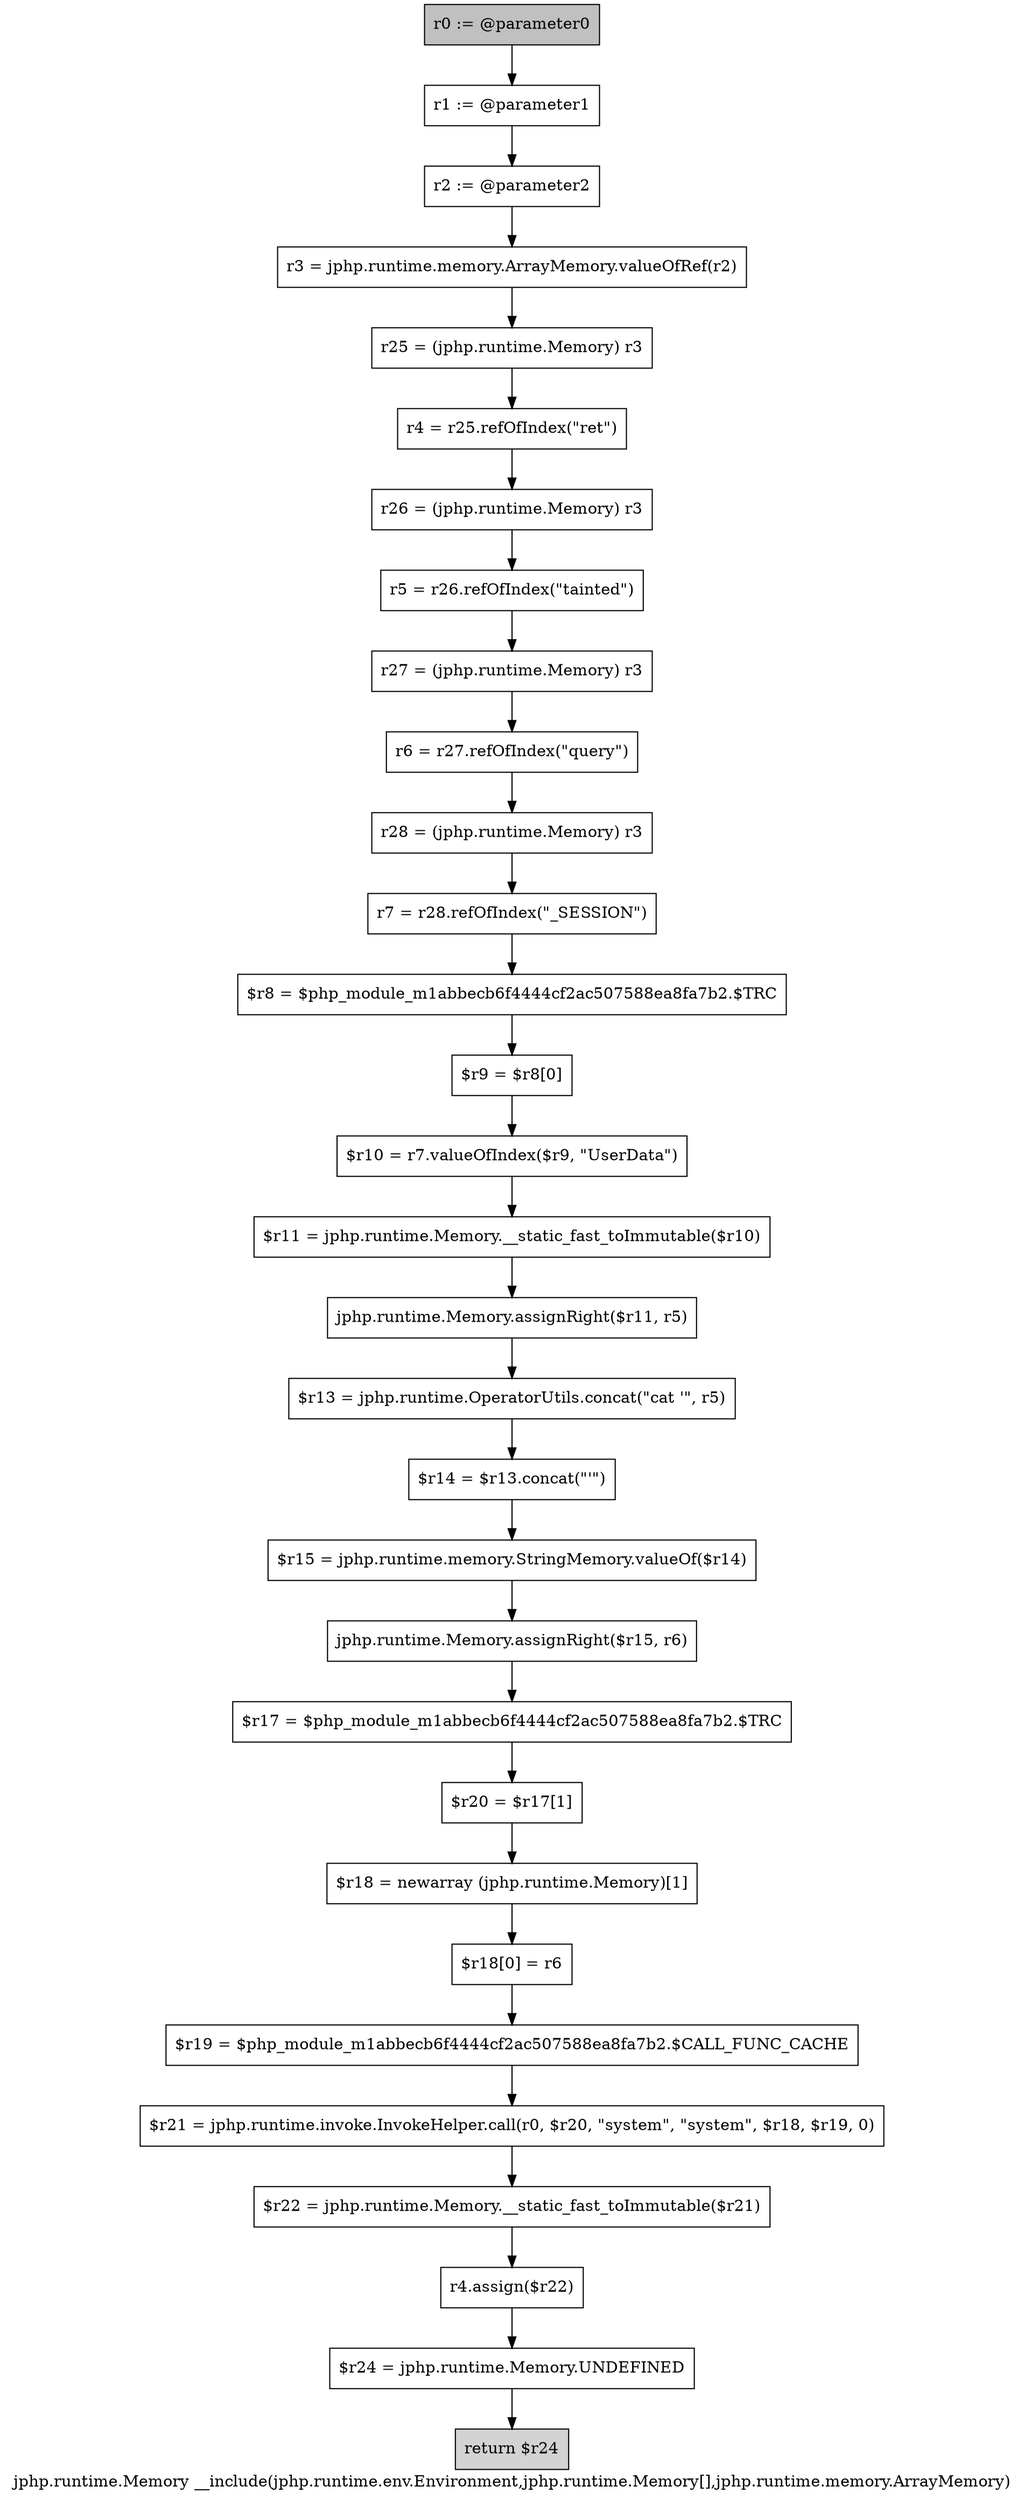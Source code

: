 digraph "jphp.runtime.Memory __include(jphp.runtime.env.Environment,jphp.runtime.Memory[],jphp.runtime.memory.ArrayMemory)" {
    label="jphp.runtime.Memory __include(jphp.runtime.env.Environment,jphp.runtime.Memory[],jphp.runtime.memory.ArrayMemory)";
    node [shape=box];
    "0" [style=filled,fillcolor=gray,label="r0 := @parameter0",];
    "1" [label="r1 := @parameter1",];
    "0"->"1";
    "2" [label="r2 := @parameter2",];
    "1"->"2";
    "3" [label="r3 = jphp.runtime.memory.ArrayMemory.valueOfRef(r2)",];
    "2"->"3";
    "4" [label="r25 = (jphp.runtime.Memory) r3",];
    "3"->"4";
    "5" [label="r4 = r25.refOfIndex(\"ret\")",];
    "4"->"5";
    "6" [label="r26 = (jphp.runtime.Memory) r3",];
    "5"->"6";
    "7" [label="r5 = r26.refOfIndex(\"tainted\")",];
    "6"->"7";
    "8" [label="r27 = (jphp.runtime.Memory) r3",];
    "7"->"8";
    "9" [label="r6 = r27.refOfIndex(\"query\")",];
    "8"->"9";
    "10" [label="r28 = (jphp.runtime.Memory) r3",];
    "9"->"10";
    "11" [label="r7 = r28.refOfIndex(\"_SESSION\")",];
    "10"->"11";
    "12" [label="$r8 = $php_module_m1abbecb6f4444cf2ac507588ea8fa7b2.$TRC",];
    "11"->"12";
    "13" [label="$r9 = $r8[0]",];
    "12"->"13";
    "14" [label="$r10 = r7.valueOfIndex($r9, \"UserData\")",];
    "13"->"14";
    "15" [label="$r11 = jphp.runtime.Memory.__static_fast_toImmutable($r10)",];
    "14"->"15";
    "16" [label="jphp.runtime.Memory.assignRight($r11, r5)",];
    "15"->"16";
    "17" [label="$r13 = jphp.runtime.OperatorUtils.concat(\"cat \'\", r5)",];
    "16"->"17";
    "18" [label="$r14 = $r13.concat(\"\'\")",];
    "17"->"18";
    "19" [label="$r15 = jphp.runtime.memory.StringMemory.valueOf($r14)",];
    "18"->"19";
    "20" [label="jphp.runtime.Memory.assignRight($r15, r6)",];
    "19"->"20";
    "21" [label="$r17 = $php_module_m1abbecb6f4444cf2ac507588ea8fa7b2.$TRC",];
    "20"->"21";
    "22" [label="$r20 = $r17[1]",];
    "21"->"22";
    "23" [label="$r18 = newarray (jphp.runtime.Memory)[1]",];
    "22"->"23";
    "24" [label="$r18[0] = r6",];
    "23"->"24";
    "25" [label="$r19 = $php_module_m1abbecb6f4444cf2ac507588ea8fa7b2.$CALL_FUNC_CACHE",];
    "24"->"25";
    "26" [label="$r21 = jphp.runtime.invoke.InvokeHelper.call(r0, $r20, \"system\", \"system\", $r18, $r19, 0)",];
    "25"->"26";
    "27" [label="$r22 = jphp.runtime.Memory.__static_fast_toImmutable($r21)",];
    "26"->"27";
    "28" [label="r4.assign($r22)",];
    "27"->"28";
    "29" [label="$r24 = jphp.runtime.Memory.UNDEFINED",];
    "28"->"29";
    "30" [style=filled,fillcolor=lightgray,label="return $r24",];
    "29"->"30";
}
